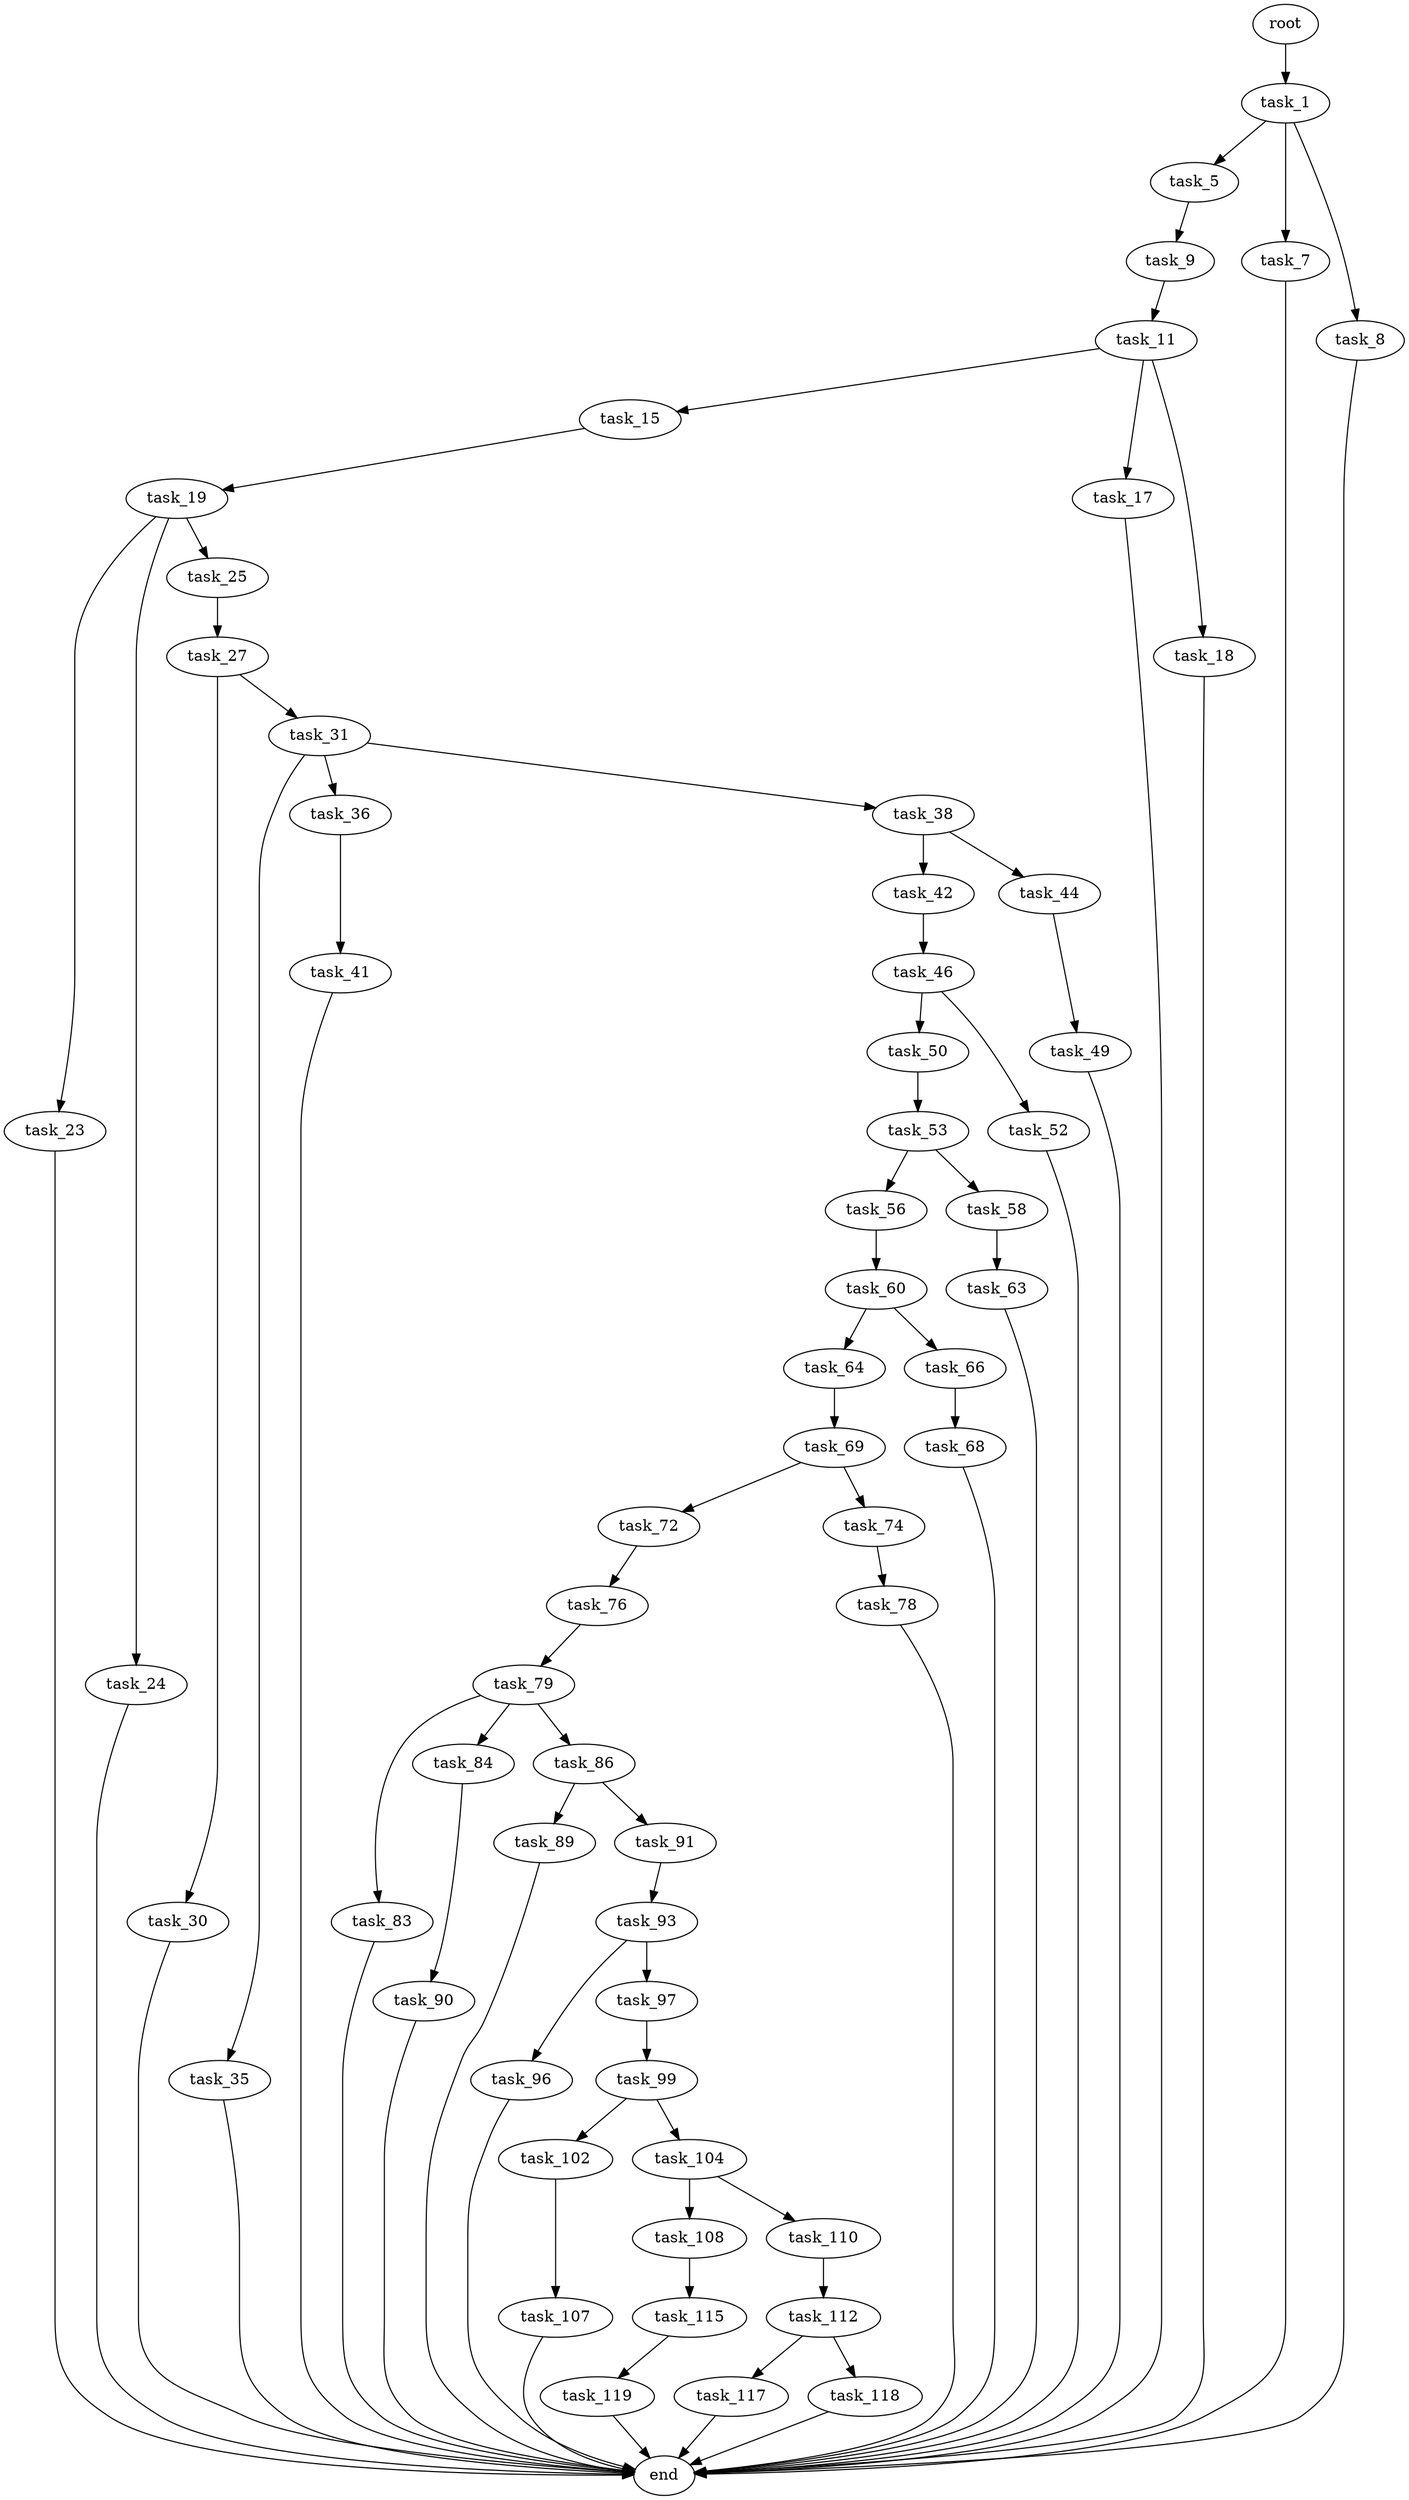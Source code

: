 digraph G {
  root [size="0.000000"];
  task_1 [size="267807368770.000000"];
  task_5 [size="1471489509.000000"];
  task_7 [size="68719476736.000000"];
  task_8 [size="1123074594401.000000"];
  task_9 [size="598173845668.000000"];
  task_11 [size="368293445632.000000"];
  task_15 [size="146317358115.000000"];
  task_17 [size="9640066331.000000"];
  task_18 [size="8589934592.000000"];
  task_19 [size="58742387800.000000"];
  task_23 [size="684563293275.000000"];
  task_24 [size="572399693968.000000"];
  task_25 [size="3593448542.000000"];
  task_27 [size="41296343368.000000"];
  task_30 [size="549755813888.000000"];
  task_31 [size="368293445632.000000"];
  task_35 [size="229482195032.000000"];
  task_36 [size="116834869359.000000"];
  task_38 [size="231928233984.000000"];
  task_41 [size="134217728000.000000"];
  task_42 [size="68719476736.000000"];
  task_44 [size="231928233984.000000"];
  task_46 [size="1964343114.000000"];
  task_49 [size="812415796.000000"];
  task_50 [size="187433474135.000000"];
  task_52 [size="1073741824000.000000"];
  task_53 [size="8392176675.000000"];
  task_56 [size="2118577307.000000"];
  task_58 [size="28991029248.000000"];
  task_60 [size="3536587396.000000"];
  task_63 [size="279039116828.000000"];
  task_64 [size="78385308216.000000"];
  task_66 [size="25037834229.000000"];
  task_68 [size="2994171092.000000"];
  task_69 [size="5218030353.000000"];
  task_72 [size="29340982436.000000"];
  task_74 [size="3329290572.000000"];
  task_76 [size="14488069597.000000"];
  task_78 [size="16304316834.000000"];
  task_79 [size="3721634576.000000"];
  task_83 [size="68719476736.000000"];
  task_84 [size="28991029248.000000"];
  task_86 [size="28476256636.000000"];
  task_89 [size="1156318601.000000"];
  task_90 [size="430564139871.000000"];
  task_91 [size="86433690931.000000"];
  task_93 [size="1073741824000.000000"];
  task_96 [size="14906442730.000000"];
  task_97 [size="313896471328.000000"];
  task_99 [size="61636490117.000000"];
  task_102 [size="743191242183.000000"];
  task_104 [size="549755813888.000000"];
  task_107 [size="16502603010.000000"];
  task_108 [size="134217728000.000000"];
  task_110 [size="1073741824000.000000"];
  task_112 [size="577013329511.000000"];
  task_115 [size="368293445632.000000"];
  task_117 [size="782757789696.000000"];
  task_118 [size="6400097678.000000"];
  task_119 [size="1158477640.000000"];
  end [size="0.000000"];

  root -> task_1 [size="1.000000"];
  task_1 -> task_5 [size="411041792.000000"];
  task_1 -> task_7 [size="411041792.000000"];
  task_1 -> task_8 [size="411041792.000000"];
  task_5 -> task_9 [size="33554432.000000"];
  task_7 -> end [size="1.000000"];
  task_8 -> end [size="1.000000"];
  task_9 -> task_11 [size="411041792.000000"];
  task_11 -> task_15 [size="411041792.000000"];
  task_11 -> task_17 [size="411041792.000000"];
  task_11 -> task_18 [size="411041792.000000"];
  task_15 -> task_19 [size="209715200.000000"];
  task_17 -> end [size="1.000000"];
  task_18 -> end [size="1.000000"];
  task_19 -> task_23 [size="75497472.000000"];
  task_19 -> task_24 [size="75497472.000000"];
  task_19 -> task_25 [size="75497472.000000"];
  task_23 -> end [size="1.000000"];
  task_24 -> end [size="1.000000"];
  task_25 -> task_27 [size="301989888.000000"];
  task_27 -> task_30 [size="75497472.000000"];
  task_27 -> task_31 [size="75497472.000000"];
  task_30 -> end [size="1.000000"];
  task_31 -> task_35 [size="411041792.000000"];
  task_31 -> task_36 [size="411041792.000000"];
  task_31 -> task_38 [size="411041792.000000"];
  task_35 -> end [size="1.000000"];
  task_36 -> task_41 [size="134217728.000000"];
  task_38 -> task_42 [size="301989888.000000"];
  task_38 -> task_44 [size="301989888.000000"];
  task_41 -> end [size="1.000000"];
  task_42 -> task_46 [size="134217728.000000"];
  task_44 -> task_49 [size="301989888.000000"];
  task_46 -> task_50 [size="33554432.000000"];
  task_46 -> task_52 [size="33554432.000000"];
  task_49 -> end [size="1.000000"];
  task_50 -> task_53 [size="134217728.000000"];
  task_52 -> end [size="1.000000"];
  task_53 -> task_56 [size="679477248.000000"];
  task_53 -> task_58 [size="679477248.000000"];
  task_56 -> task_60 [size="209715200.000000"];
  task_58 -> task_63 [size="75497472.000000"];
  task_60 -> task_64 [size="75497472.000000"];
  task_60 -> task_66 [size="75497472.000000"];
  task_63 -> end [size="1.000000"];
  task_64 -> task_69 [size="209715200.000000"];
  task_66 -> task_68 [size="679477248.000000"];
  task_68 -> end [size="1.000000"];
  task_69 -> task_72 [size="536870912.000000"];
  task_69 -> task_74 [size="536870912.000000"];
  task_72 -> task_76 [size="838860800.000000"];
  task_74 -> task_78 [size="209715200.000000"];
  task_76 -> task_79 [size="536870912.000000"];
  task_78 -> end [size="1.000000"];
  task_79 -> task_83 [size="301989888.000000"];
  task_79 -> task_84 [size="301989888.000000"];
  task_79 -> task_86 [size="301989888.000000"];
  task_83 -> end [size="1.000000"];
  task_84 -> task_90 [size="75497472.000000"];
  task_86 -> task_89 [size="838860800.000000"];
  task_86 -> task_91 [size="838860800.000000"];
  task_89 -> end [size="1.000000"];
  task_90 -> end [size="1.000000"];
  task_91 -> task_93 [size="209715200.000000"];
  task_93 -> task_96 [size="838860800.000000"];
  task_93 -> task_97 [size="838860800.000000"];
  task_96 -> end [size="1.000000"];
  task_97 -> task_99 [size="301989888.000000"];
  task_99 -> task_102 [size="209715200.000000"];
  task_99 -> task_104 [size="209715200.000000"];
  task_102 -> task_107 [size="838860800.000000"];
  task_104 -> task_108 [size="536870912.000000"];
  task_104 -> task_110 [size="536870912.000000"];
  task_107 -> end [size="1.000000"];
  task_108 -> task_115 [size="209715200.000000"];
  task_110 -> task_112 [size="838860800.000000"];
  task_112 -> task_117 [size="411041792.000000"];
  task_112 -> task_118 [size="411041792.000000"];
  task_115 -> task_119 [size="411041792.000000"];
  task_117 -> end [size="1.000000"];
  task_118 -> end [size="1.000000"];
  task_119 -> end [size="1.000000"];
}
